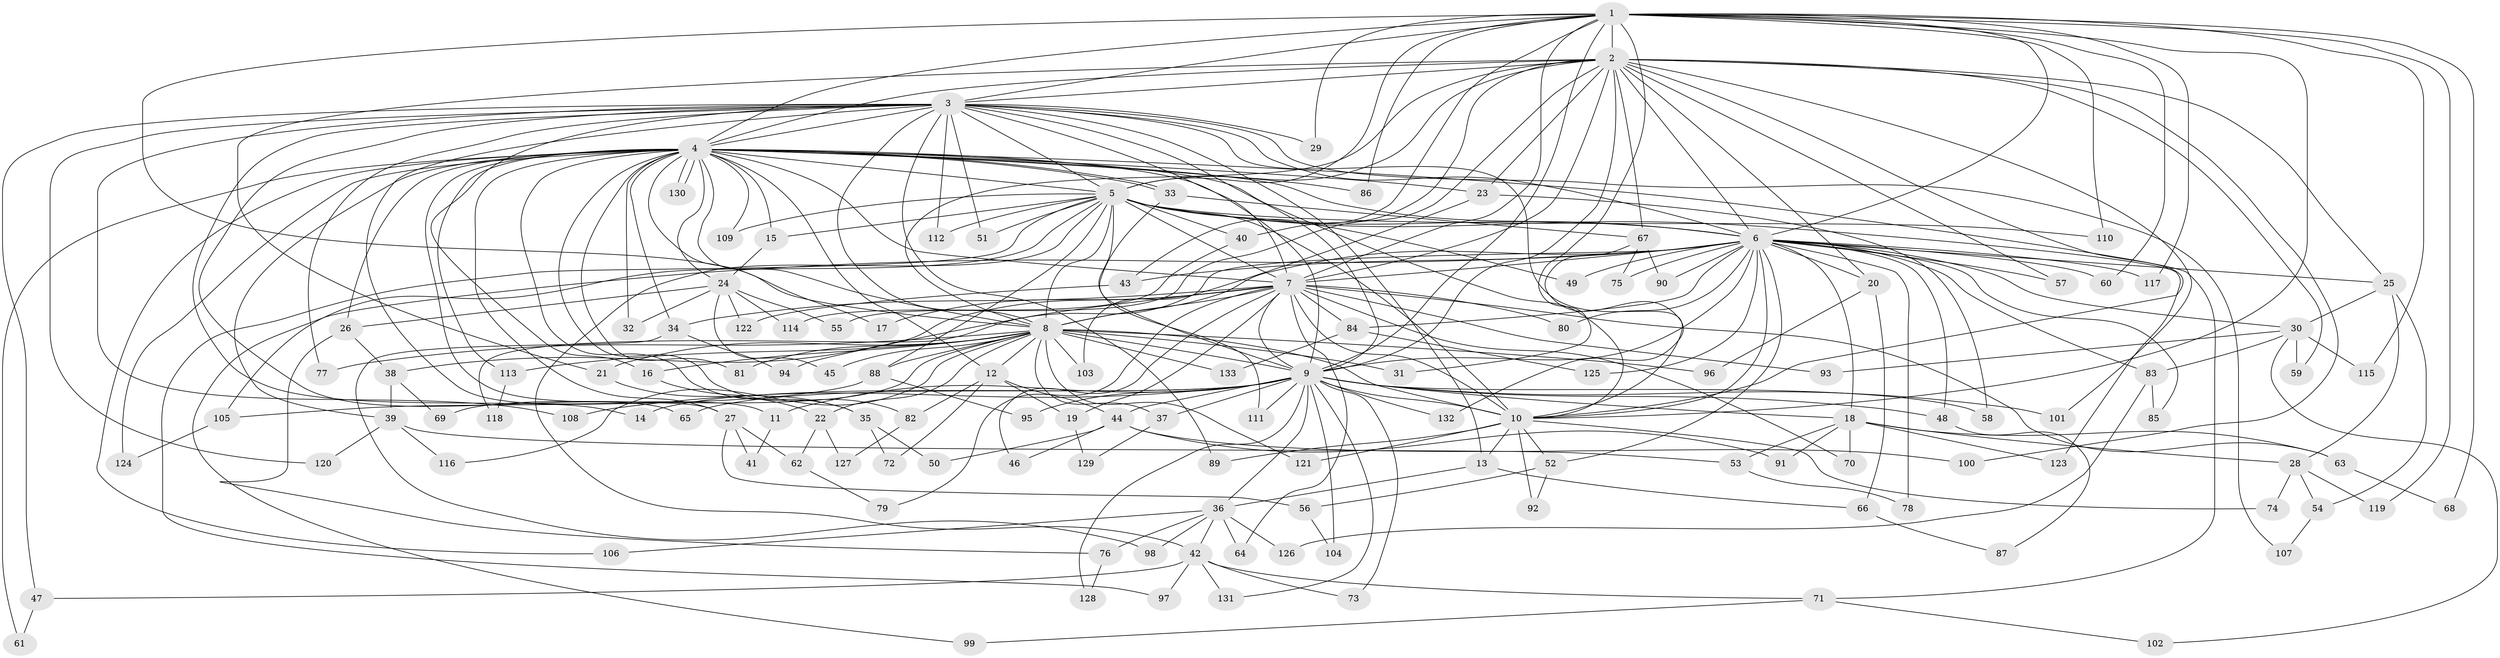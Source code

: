 // Generated by graph-tools (version 1.1) at 2025/25/03/09/25 03:25:44]
// undirected, 133 vertices, 291 edges
graph export_dot {
graph [start="1"]
  node [color=gray90,style=filled];
  1;
  2;
  3;
  4;
  5;
  6;
  7;
  8;
  9;
  10;
  11;
  12;
  13;
  14;
  15;
  16;
  17;
  18;
  19;
  20;
  21;
  22;
  23;
  24;
  25;
  26;
  27;
  28;
  29;
  30;
  31;
  32;
  33;
  34;
  35;
  36;
  37;
  38;
  39;
  40;
  41;
  42;
  43;
  44;
  45;
  46;
  47;
  48;
  49;
  50;
  51;
  52;
  53;
  54;
  55;
  56;
  57;
  58;
  59;
  60;
  61;
  62;
  63;
  64;
  65;
  66;
  67;
  68;
  69;
  70;
  71;
  72;
  73;
  74;
  75;
  76;
  77;
  78;
  79;
  80;
  81;
  82;
  83;
  84;
  85;
  86;
  87;
  88;
  89;
  90;
  91;
  92;
  93;
  94;
  95;
  96;
  97;
  98;
  99;
  100;
  101;
  102;
  103;
  104;
  105;
  106;
  107;
  108;
  109;
  110;
  111;
  112;
  113;
  114;
  115;
  116;
  117;
  118;
  119;
  120;
  121;
  122;
  123;
  124;
  125;
  126;
  127;
  128;
  129;
  130;
  131;
  132;
  133;
  1 -- 2;
  1 -- 3;
  1 -- 4;
  1 -- 5;
  1 -- 6;
  1 -- 7;
  1 -- 8;
  1 -- 9;
  1 -- 10;
  1 -- 29;
  1 -- 31;
  1 -- 43;
  1 -- 60;
  1 -- 68;
  1 -- 86;
  1 -- 110;
  1 -- 115;
  1 -- 117;
  1 -- 119;
  2 -- 3;
  2 -- 4;
  2 -- 5;
  2 -- 6;
  2 -- 7;
  2 -- 8;
  2 -- 9;
  2 -- 10;
  2 -- 20;
  2 -- 21;
  2 -- 23;
  2 -- 25;
  2 -- 40;
  2 -- 55;
  2 -- 57;
  2 -- 59;
  2 -- 67;
  2 -- 100;
  2 -- 101;
  3 -- 4;
  3 -- 5;
  3 -- 6;
  3 -- 7;
  3 -- 8;
  3 -- 9;
  3 -- 10;
  3 -- 13;
  3 -- 14;
  3 -- 16;
  3 -- 27;
  3 -- 29;
  3 -- 47;
  3 -- 51;
  3 -- 65;
  3 -- 77;
  3 -- 89;
  3 -- 107;
  3 -- 108;
  3 -- 112;
  3 -- 120;
  4 -- 5;
  4 -- 6;
  4 -- 7;
  4 -- 8;
  4 -- 9;
  4 -- 10;
  4 -- 11;
  4 -- 12;
  4 -- 15;
  4 -- 17;
  4 -- 23;
  4 -- 24;
  4 -- 26;
  4 -- 27;
  4 -- 32;
  4 -- 33;
  4 -- 33;
  4 -- 34;
  4 -- 35;
  4 -- 39;
  4 -- 61;
  4 -- 71;
  4 -- 81;
  4 -- 82;
  4 -- 86;
  4 -- 106;
  4 -- 109;
  4 -- 113;
  4 -- 124;
  4 -- 130;
  4 -- 130;
  5 -- 6;
  5 -- 7;
  5 -- 8;
  5 -- 9;
  5 -- 10;
  5 -- 15;
  5 -- 40;
  5 -- 42;
  5 -- 49;
  5 -- 51;
  5 -- 88;
  5 -- 97;
  5 -- 105;
  5 -- 109;
  5 -- 110;
  5 -- 112;
  5 -- 123;
  6 -- 7;
  6 -- 8;
  6 -- 9;
  6 -- 10;
  6 -- 18;
  6 -- 20;
  6 -- 25;
  6 -- 30;
  6 -- 43;
  6 -- 48;
  6 -- 49;
  6 -- 52;
  6 -- 57;
  6 -- 60;
  6 -- 75;
  6 -- 78;
  6 -- 80;
  6 -- 83;
  6 -- 84;
  6 -- 85;
  6 -- 90;
  6 -- 94;
  6 -- 99;
  6 -- 117;
  6 -- 125;
  7 -- 8;
  7 -- 9;
  7 -- 10;
  7 -- 17;
  7 -- 19;
  7 -- 34;
  7 -- 38;
  7 -- 46;
  7 -- 63;
  7 -- 64;
  7 -- 70;
  7 -- 79;
  7 -- 80;
  7 -- 84;
  7 -- 93;
  7 -- 118;
  8 -- 9;
  8 -- 10;
  8 -- 12;
  8 -- 16;
  8 -- 21;
  8 -- 22;
  8 -- 31;
  8 -- 37;
  8 -- 45;
  8 -- 69;
  8 -- 77;
  8 -- 81;
  8 -- 88;
  8 -- 96;
  8 -- 103;
  8 -- 113;
  8 -- 116;
  8 -- 121;
  8 -- 133;
  9 -- 10;
  9 -- 11;
  9 -- 14;
  9 -- 18;
  9 -- 36;
  9 -- 37;
  9 -- 44;
  9 -- 48;
  9 -- 58;
  9 -- 65;
  9 -- 73;
  9 -- 95;
  9 -- 101;
  9 -- 104;
  9 -- 108;
  9 -- 111;
  9 -- 128;
  9 -- 131;
  9 -- 132;
  10 -- 13;
  10 -- 52;
  10 -- 74;
  10 -- 89;
  10 -- 92;
  10 -- 121;
  11 -- 41;
  12 -- 19;
  12 -- 44;
  12 -- 72;
  12 -- 82;
  13 -- 36;
  13 -- 66;
  15 -- 24;
  16 -- 35;
  18 -- 28;
  18 -- 53;
  18 -- 63;
  18 -- 70;
  18 -- 91;
  18 -- 123;
  19 -- 129;
  20 -- 66;
  20 -- 96;
  21 -- 22;
  22 -- 62;
  22 -- 127;
  23 -- 58;
  23 -- 103;
  24 -- 26;
  24 -- 32;
  24 -- 45;
  24 -- 55;
  24 -- 114;
  24 -- 122;
  25 -- 28;
  25 -- 30;
  25 -- 54;
  26 -- 38;
  26 -- 76;
  27 -- 41;
  27 -- 56;
  27 -- 62;
  28 -- 54;
  28 -- 74;
  28 -- 119;
  30 -- 59;
  30 -- 83;
  30 -- 93;
  30 -- 102;
  30 -- 115;
  33 -- 67;
  33 -- 111;
  34 -- 94;
  34 -- 98;
  35 -- 50;
  35 -- 72;
  36 -- 42;
  36 -- 64;
  36 -- 76;
  36 -- 98;
  36 -- 106;
  36 -- 126;
  37 -- 129;
  38 -- 39;
  38 -- 69;
  39 -- 53;
  39 -- 116;
  39 -- 120;
  40 -- 114;
  42 -- 47;
  42 -- 71;
  42 -- 73;
  42 -- 97;
  42 -- 131;
  43 -- 122;
  44 -- 46;
  44 -- 50;
  44 -- 91;
  44 -- 100;
  47 -- 61;
  48 -- 87;
  52 -- 56;
  52 -- 92;
  53 -- 78;
  54 -- 107;
  56 -- 104;
  62 -- 79;
  63 -- 68;
  66 -- 87;
  67 -- 75;
  67 -- 90;
  67 -- 132;
  71 -- 99;
  71 -- 102;
  76 -- 128;
  82 -- 127;
  83 -- 85;
  83 -- 126;
  84 -- 125;
  84 -- 133;
  88 -- 95;
  88 -- 105;
  105 -- 124;
  113 -- 118;
}
